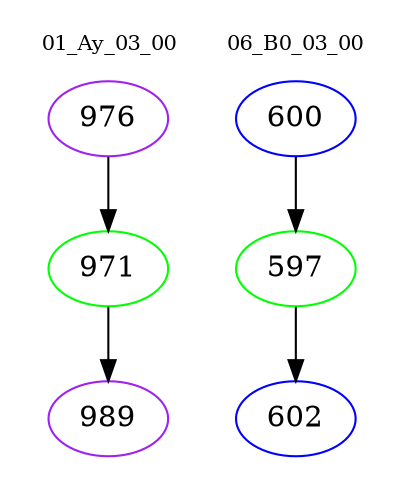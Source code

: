 digraph{
subgraph cluster_0 {
color = white
label = "01_Ay_03_00";
fontsize=10;
T0_976 [label="976", color="purple"]
T0_976 -> T0_971 [color="black"]
T0_971 [label="971", color="green"]
T0_971 -> T0_989 [color="black"]
T0_989 [label="989", color="purple"]
}
subgraph cluster_1 {
color = white
label = "06_B0_03_00";
fontsize=10;
T1_600 [label="600", color="blue"]
T1_600 -> T1_597 [color="black"]
T1_597 [label="597", color="green"]
T1_597 -> T1_602 [color="black"]
T1_602 [label="602", color="blue"]
}
}
